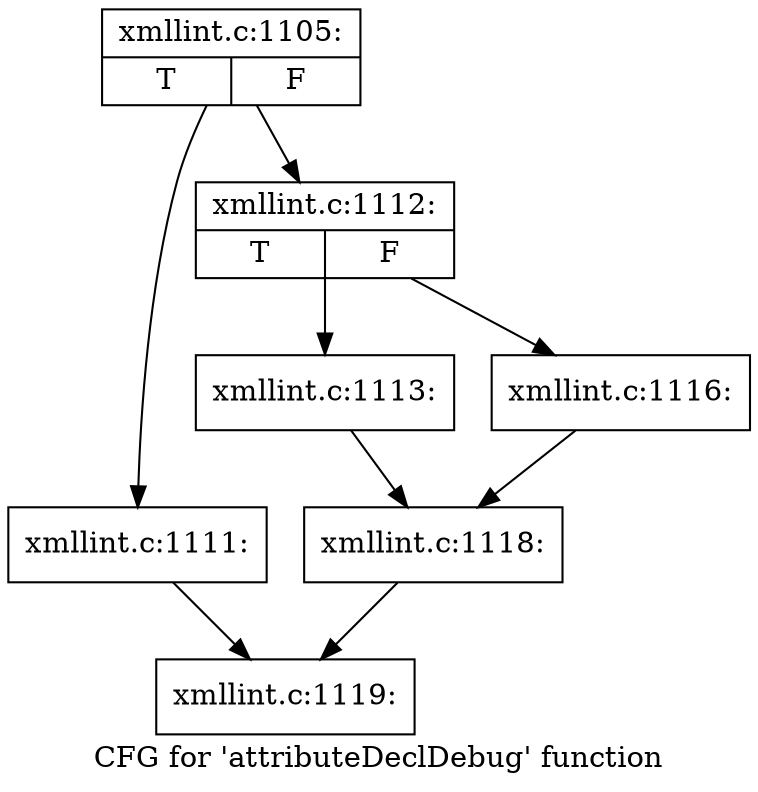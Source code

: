 digraph "CFG for 'attributeDeclDebug' function" {
	label="CFG for 'attributeDeclDebug' function";

	Node0x49c3d30 [shape=record,label="{xmllint.c:1105:|{<s0>T|<s1>F}}"];
	Node0x49c3d30 -> Node0x49c6fb0;
	Node0x49c3d30 -> Node0x49c7000;
	Node0x49c6fb0 [shape=record,label="{xmllint.c:1111:}"];
	Node0x49c6fb0 -> Node0x49c5790;
	Node0x49c7000 [shape=record,label="{xmllint.c:1112:|{<s0>T|<s1>F}}"];
	Node0x49c7000 -> Node0x49c7320;
	Node0x49c7000 -> Node0x49c73c0;
	Node0x49c7320 [shape=record,label="{xmllint.c:1113:}"];
	Node0x49c7320 -> Node0x49c7370;
	Node0x49c73c0 [shape=record,label="{xmllint.c:1116:}"];
	Node0x49c73c0 -> Node0x49c7370;
	Node0x49c7370 [shape=record,label="{xmllint.c:1118:}"];
	Node0x49c7370 -> Node0x49c5790;
	Node0x49c5790 [shape=record,label="{xmllint.c:1119:}"];
}
